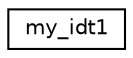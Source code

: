 digraph "Graphical Class Hierarchy"
{
 // LATEX_PDF_SIZE
  edge [fontname="Helvetica",fontsize="10",labelfontname="Helvetica",labelfontsize="10"];
  node [fontname="Helvetica",fontsize="10",shape=record];
  rankdir="LR";
  Node0 [label="my_idt1",height=0.2,width=0.4,color="black", fillcolor="white", style="filled",URL="$structmy__idt1.html",tooltip=" "];
}
